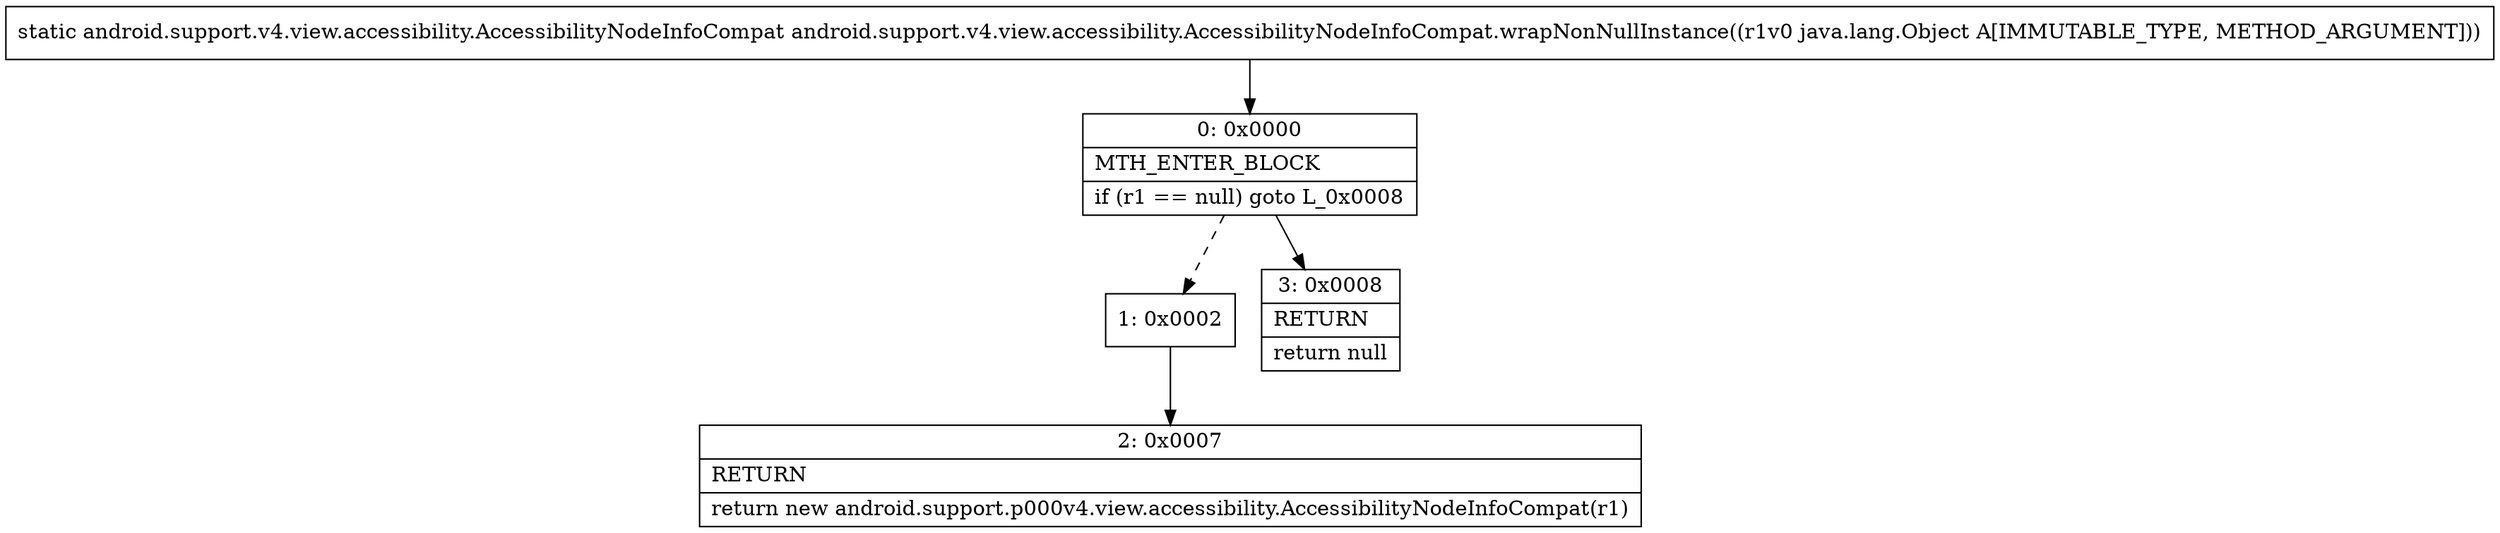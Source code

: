 digraph "CFG forandroid.support.v4.view.accessibility.AccessibilityNodeInfoCompat.wrapNonNullInstance(Ljava\/lang\/Object;)Landroid\/support\/v4\/view\/accessibility\/AccessibilityNodeInfoCompat;" {
Node_0 [shape=record,label="{0\:\ 0x0000|MTH_ENTER_BLOCK\l|if (r1 == null) goto L_0x0008\l}"];
Node_1 [shape=record,label="{1\:\ 0x0002}"];
Node_2 [shape=record,label="{2\:\ 0x0007|RETURN\l|return new android.support.p000v4.view.accessibility.AccessibilityNodeInfoCompat(r1)\l}"];
Node_3 [shape=record,label="{3\:\ 0x0008|RETURN\l|return null\l}"];
MethodNode[shape=record,label="{static android.support.v4.view.accessibility.AccessibilityNodeInfoCompat android.support.v4.view.accessibility.AccessibilityNodeInfoCompat.wrapNonNullInstance((r1v0 java.lang.Object A[IMMUTABLE_TYPE, METHOD_ARGUMENT])) }"];
MethodNode -> Node_0;
Node_0 -> Node_1[style=dashed];
Node_0 -> Node_3;
Node_1 -> Node_2;
}

